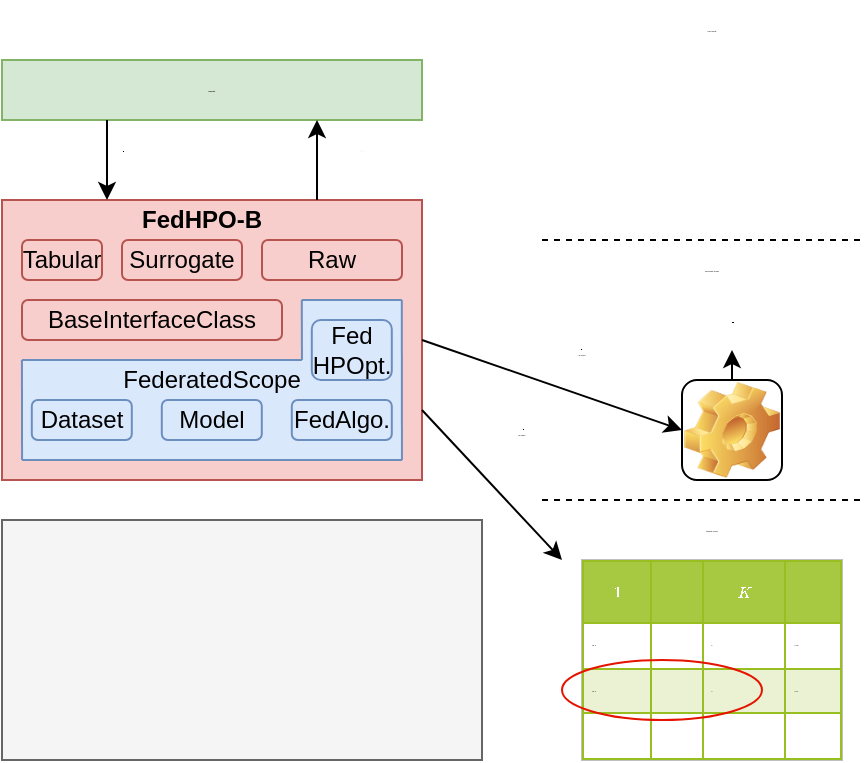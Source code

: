 <mxfile version="19.0.0" type="github">
  <diagram id="iwR6yPItQQJGJg9-1ldd" name="Page-1">
    <mxGraphModel dx="610" dy="350" grid="1" gridSize="10" guides="1" tooltips="1" connect="1" arrows="1" fold="1" page="1" pageScale="1" pageWidth="400" pageHeight="300" math="1" shadow="0">
      <root>
        <mxCell id="0" />
        <mxCell id="1" parent="0" />
        <mxCell id="R90MDmcdATO7kXtSMja6-2" value="" style="rounded=0;whiteSpace=wrap;html=1;fillColor=#f8cecc;strokeColor=#b85450;" vertex="1" parent="1">
          <mxGeometry x="30" y="100" width="210" height="140" as="geometry" />
        </mxCell>
        <mxCell id="R90MDmcdATO7kXtSMja6-3" value="&lt;b&gt;FedHPO-B&lt;/b&gt;" style="text;html=1;strokeColor=none;fillColor=none;align=center;verticalAlign=middle;whiteSpace=wrap;rounded=0;" vertex="1" parent="1">
          <mxGeometry x="95" y="100" width="70" height="20" as="geometry" />
        </mxCell>
        <mxCell id="R90MDmcdATO7kXtSMja6-4" value="Tabular" style="rounded=1;whiteSpace=wrap;html=1;fillColor=#f8cecc;strokeColor=#b85450;" vertex="1" parent="1">
          <mxGeometry x="40" y="120" width="40" height="20" as="geometry" />
        </mxCell>
        <mxCell id="R90MDmcdATO7kXtSMja6-5" value="Surrogate" style="rounded=1;whiteSpace=wrap;html=1;fillColor=#f8cecc;strokeColor=#b85450;" vertex="1" parent="1">
          <mxGeometry x="90" y="120" width="60" height="20" as="geometry" />
        </mxCell>
        <mxCell id="R90MDmcdATO7kXtSMja6-6" value="Raw" style="rounded=1;whiteSpace=wrap;html=1;fillColor=#f8cecc;strokeColor=#b85450;" vertex="1" parent="1">
          <mxGeometry x="160" y="120" width="70" height="20" as="geometry" />
        </mxCell>
        <mxCell id="R90MDmcdATO7kXtSMja6-7" value="BaseInterfaceClass" style="rounded=1;whiteSpace=wrap;html=1;fillColor=#f8cecc;strokeColor=#b85450;" vertex="1" parent="1">
          <mxGeometry x="40" y="150" width="130" height="20" as="geometry" />
        </mxCell>
        <mxCell id="R90MDmcdATO7kXtSMja6-30" value="" style="group" vertex="1" connectable="0" parent="1">
          <mxGeometry x="39.97" y="150" width="190.06" height="80" as="geometry" />
        </mxCell>
        <mxCell id="R90MDmcdATO7kXtSMja6-27" value="" style="rounded=0;whiteSpace=wrap;html=1;fillColor=#dae8fc;strokeColor=none;" vertex="1" parent="R90MDmcdATO7kXtSMja6-30">
          <mxGeometry x="0.06" y="30" width="140" height="50" as="geometry" />
        </mxCell>
        <mxCell id="R90MDmcdATO7kXtSMja6-26" value="" style="rounded=0;whiteSpace=wrap;html=1;fillColor=#dae8fc;strokeColor=none;" vertex="1" parent="R90MDmcdATO7kXtSMja6-30">
          <mxGeometry x="140.06" width="50" height="80" as="geometry" />
        </mxCell>
        <mxCell id="R90MDmcdATO7kXtSMja6-10" value="" style="endArrow=none;html=1;rounded=0;fillColor=#dae8fc;strokeColor=#6c8ebf;" edge="1" parent="R90MDmcdATO7kXtSMja6-30">
          <mxGeometry width="50" height="50" relative="1" as="geometry">
            <mxPoint x="0.06" y="80" as="sourcePoint" />
            <mxPoint x="190.06" y="80" as="targetPoint" />
          </mxGeometry>
        </mxCell>
        <mxCell id="R90MDmcdATO7kXtSMja6-11" value="" style="endArrow=none;html=1;rounded=0;fillColor=#dae8fc;strokeColor=#6c8ebf;exitX=0;exitY=1;exitDx=0;exitDy=0;" edge="1" parent="R90MDmcdATO7kXtSMja6-30" source="R90MDmcdATO7kXtSMja6-27">
          <mxGeometry width="50" height="50" relative="1" as="geometry">
            <mxPoint x="-15" y="80" as="sourcePoint" />
            <mxPoint y="30" as="targetPoint" />
          </mxGeometry>
        </mxCell>
        <mxCell id="R90MDmcdATO7kXtSMja6-12" value="" style="endArrow=none;html=1;rounded=0;fillColor=#dae8fc;strokeColor=#6c8ebf;" edge="1" parent="R90MDmcdATO7kXtSMja6-30">
          <mxGeometry width="50" height="50" relative="1" as="geometry">
            <mxPoint y="30" as="sourcePoint" />
            <mxPoint x="140" y="30" as="targetPoint" />
          </mxGeometry>
        </mxCell>
        <mxCell id="R90MDmcdATO7kXtSMja6-13" value="" style="endArrow=none;html=1;rounded=0;fillColor=#dae8fc;strokeColor=#6c8ebf;" edge="1" parent="R90MDmcdATO7kXtSMja6-30">
          <mxGeometry width="50" height="50" relative="1" as="geometry">
            <mxPoint x="140" y="30" as="sourcePoint" />
            <mxPoint x="139.93" as="targetPoint" />
          </mxGeometry>
        </mxCell>
        <mxCell id="R90MDmcdATO7kXtSMja6-14" value="" style="endArrow=none;html=1;rounded=0;fillColor=#dae8fc;strokeColor=#6c8ebf;" edge="1" parent="R90MDmcdATO7kXtSMja6-30">
          <mxGeometry width="50" height="50" relative="1" as="geometry">
            <mxPoint x="190" y="80" as="sourcePoint" />
            <mxPoint x="189.93" as="targetPoint" />
          </mxGeometry>
        </mxCell>
        <mxCell id="R90MDmcdATO7kXtSMja6-15" value="" style="endArrow=none;html=1;rounded=0;fillColor=#dae8fc;strokeColor=#6c8ebf;" edge="1" parent="R90MDmcdATO7kXtSMja6-30">
          <mxGeometry width="50" height="50" relative="1" as="geometry">
            <mxPoint x="139.93" as="sourcePoint" />
            <mxPoint x="189.93" as="targetPoint" />
          </mxGeometry>
        </mxCell>
        <mxCell id="R90MDmcdATO7kXtSMja6-17" value="FederatedScope" style="text;html=1;strokeColor=none;fillColor=none;align=center;verticalAlign=middle;whiteSpace=wrap;rounded=0;" vertex="1" parent="R90MDmcdATO7kXtSMja6-30">
          <mxGeometry x="49.93" y="30" width="90" height="20" as="geometry" />
        </mxCell>
        <mxCell id="R90MDmcdATO7kXtSMja6-20" value="Dataset" style="rounded=1;whiteSpace=wrap;html=1;fillColor=#dae8fc;strokeColor=#6c8ebf;" vertex="1" parent="R90MDmcdATO7kXtSMja6-30">
          <mxGeometry x="4.93" y="50" width="50" height="20" as="geometry" />
        </mxCell>
        <mxCell id="R90MDmcdATO7kXtSMja6-21" value="Model" style="rounded=1;whiteSpace=wrap;html=1;fillColor=#dae8fc;strokeColor=#6c8ebf;" vertex="1" parent="R90MDmcdATO7kXtSMja6-30">
          <mxGeometry x="69.93" y="50" width="50" height="20" as="geometry" />
        </mxCell>
        <mxCell id="R90MDmcdATO7kXtSMja6-22" value="FedAlgo." style="rounded=1;whiteSpace=wrap;html=1;fillColor=#dae8fc;strokeColor=#6c8ebf;" vertex="1" parent="R90MDmcdATO7kXtSMja6-30">
          <mxGeometry x="134.93" y="50" width="50" height="20" as="geometry" />
        </mxCell>
        <mxCell id="R90MDmcdATO7kXtSMja6-23" value="Fed&lt;br&gt;HPOpt." style="rounded=1;whiteSpace=wrap;html=1;fillColor=#dae8fc;strokeColor=#6c8ebf;" vertex="1" parent="R90MDmcdATO7kXtSMja6-30">
          <mxGeometry x="144.93" y="10" width="40" height="30" as="geometry" />
        </mxCell>
        <mxCell id="R90MDmcdATO7kXtSMja6-31" value="&lt;table border=&quot;1&quot; width=&quot;100%&quot; height=&quot;100%&quot; cellpadding=&quot;4&quot; style=&quot;width: 100%; height: 100%; border-collapse: collapse; font-size: 1px;&quot;&gt;&lt;tbody style=&quot;font-size: 1px;&quot;&gt;&lt;tr style=&quot;background-color: rgb(167, 201, 66); color: rgb(255, 255, 255); border: 1px solid rgb(152, 191, 33); font-size: 1px;&quot;&gt;&lt;th align=&quot;left&quot; style=&quot;font-size: 1px;&quot;&gt;$$\Lambda_1$$&lt;/th&gt;&lt;th align=&quot;left&quot; style=&quot;font-size: 1px;&quot;&gt;$$\cdots$$&lt;/th&gt;&lt;td&gt;$$\Lambda_K$$&lt;/td&gt;&lt;th align=&quot;left&quot; style=&quot;font-size: 1px;&quot;&gt;$$f(\lambda)$$&lt;/th&gt;&lt;/tr&gt;&lt;tr style=&quot;border: 1px solid rgb(152, 191, 33); font-size: 1px;&quot;&gt;&lt;td style=&quot;font-size: 1px;&quot;&gt;1e-3&lt;/td&gt;&lt;td style=&quot;font-size: 1px;&quot;&gt;$$\cdots$$&lt;/td&gt;&lt;td&gt;2&lt;/td&gt;&lt;td style=&quot;font-size: 1px;&quot;&gt;0.09&lt;/td&gt;&lt;/tr&gt;&lt;tr style=&quot;background-color: rgb(234, 242, 211); border: 1px solid rgb(152, 191, 33); font-size: 1px;&quot;&gt;&lt;td style=&quot;font-size: 1px;&quot;&gt;1e-2&lt;/td&gt;&lt;td style=&quot;font-size: 1px;&quot;&gt;$$\cdots$$&lt;/td&gt;&lt;td&gt;4&lt;/td&gt;&lt;td style=&quot;font-size: 1px;&quot;&gt;0.11&lt;/td&gt;&lt;/tr&gt;&lt;tr style=&quot;border: 1px solid rgb(152, 191, 33); font-size: 1px;&quot;&gt;&lt;td style=&quot;font-size: 1px;&quot;&gt;$$\cdots$$&lt;/td&gt;&lt;td style=&quot;font-size: 1px;&quot;&gt;$$\cdots$$&lt;/td&gt;&lt;td&gt;$$\cdots$$&lt;/td&gt;&lt;td style=&quot;font-size: 1px;&quot;&gt;$$\cdots$$&lt;/td&gt;&lt;/tr&gt;&lt;/tbody&gt;&lt;/table&gt;" style="text;html=1;strokeColor=#c0c0c0;fillColor=#ffffff;overflow=fill;rounded=0;fontSize=1;" vertex="1" parent="1">
          <mxGeometry x="320" y="280" width="130" height="100" as="geometry" />
        </mxCell>
        <mxCell id="R90MDmcdATO7kXtSMja6-33" value="" style="icon;html=1;image=img/clipart/Gear_128x128.png;fontSize=1;fillColor=none;gradientColor=none;" vertex="1" parent="1">
          <mxGeometry x="370" y="190" width="50" height="50" as="geometry" />
        </mxCell>
        <mxCell id="R90MDmcdATO7kXtSMja6-36" value="" style="endArrow=none;dashed=1;html=1;rounded=0;fontSize=1;" edge="1" parent="1">
          <mxGeometry width="50" height="50" relative="1" as="geometry">
            <mxPoint x="300" y="250" as="sourcePoint" />
            <mxPoint x="460" y="250" as="targetPoint" />
          </mxGeometry>
        </mxCell>
        <mxCell id="R90MDmcdATO7kXtSMja6-37" value="tabular mode" style="text;html=1;strokeColor=none;fillColor=none;align=center;verticalAlign=middle;whiteSpace=wrap;rounded=0;fontSize=1;" vertex="1" parent="1">
          <mxGeometry x="340" y="250" width="90" height="30" as="geometry" />
        </mxCell>
        <mxCell id="R90MDmcdATO7kXtSMja6-38" value="" style="endArrow=classic;html=1;rounded=0;fontSize=1;exitX=1;exitY=0.75;exitDx=0;exitDy=0;" edge="1" parent="1" source="R90MDmcdATO7kXtSMja6-2">
          <mxGeometry width="50" height="50" relative="1" as="geometry">
            <mxPoint x="250" y="260" as="sourcePoint" />
            <mxPoint x="310" y="280" as="targetPoint" />
          </mxGeometry>
        </mxCell>
        <mxCell id="R90MDmcdATO7kXtSMja6-39" value="$$\lambda$$ as query" style="text;html=1;strokeColor=none;fillColor=none;align=center;verticalAlign=middle;whiteSpace=wrap;rounded=0;fontSize=1;" vertex="1" parent="1">
          <mxGeometry x="260" y="200" width="60" height="30" as="geometry" />
        </mxCell>
        <mxCell id="R90MDmcdATO7kXtSMja6-40" value="" style="endArrow=classic;html=1;rounded=0;fontSize=1;exitX=1;exitY=0.5;exitDx=0;exitDy=0;entryX=0;entryY=0.5;entryDx=0;entryDy=0;" edge="1" parent="1" source="R90MDmcdATO7kXtSMja6-2" target="R90MDmcdATO7kXtSMja6-33">
          <mxGeometry width="50" height="50" relative="1" as="geometry">
            <mxPoint x="310" y="140" as="sourcePoint" />
            <mxPoint x="360" y="90" as="targetPoint" />
          </mxGeometry>
        </mxCell>
        <mxCell id="R90MDmcdATO7kXtSMja6-41" value="" style="endArrow=none;dashed=1;html=1;rounded=0;fontSize=1;" edge="1" parent="1">
          <mxGeometry width="50" height="50" relative="1" as="geometry">
            <mxPoint x="300" y="120" as="sourcePoint" />
            <mxPoint x="460" y="120" as="targetPoint" />
          </mxGeometry>
        </mxCell>
        <mxCell id="R90MDmcdATO7kXtSMja6-42" value="$$\lambda$$ as input" style="text;html=1;strokeColor=none;fillColor=none;align=center;verticalAlign=middle;whiteSpace=wrap;rounded=0;fontSize=1;" vertex="1" parent="1">
          <mxGeometry x="290" y="160" width="60" height="30" as="geometry" />
        </mxCell>
        <mxCell id="R90MDmcdATO7kXtSMja6-43" value="$$\hat{f}(\lambda)$$" style="text;html=1;strokeColor=none;fillColor=none;align=center;verticalAlign=middle;whiteSpace=wrap;rounded=0;fontSize=1;" vertex="1" parent="1">
          <mxGeometry x="365" y="145" width="60" height="30" as="geometry" />
        </mxCell>
        <mxCell id="R90MDmcdATO7kXtSMja6-44" value="" style="endArrow=classic;html=1;rounded=0;fontSize=1;exitX=0.5;exitY=0;exitDx=0;exitDy=0;entryX=0.5;entryY=1;entryDx=0;entryDy=0;" edge="1" parent="1" source="R90MDmcdATO7kXtSMja6-33" target="R90MDmcdATO7kXtSMja6-43">
          <mxGeometry width="50" height="50" relative="1" as="geometry">
            <mxPoint x="490" y="200" as="sourcePoint" />
            <mxPoint x="540" y="150" as="targetPoint" />
          </mxGeometry>
        </mxCell>
        <mxCell id="R90MDmcdATO7kXtSMja6-45" value="surrogate mode" style="text;html=1;strokeColor=none;fillColor=none;align=center;verticalAlign=middle;whiteSpace=wrap;rounded=0;fontSize=1;" vertex="1" parent="1">
          <mxGeometry x="340" y="120" width="90" height="30" as="geometry" />
        </mxCell>
        <mxCell id="R90MDmcdATO7kXtSMja6-46" value="&lt;b&gt;HPOpt.&lt;/b&gt;" style="rounded=0;whiteSpace=wrap;html=1;fontSize=1;fillColor=#d5e8d4;strokeColor=#82b366;" vertex="1" parent="1">
          <mxGeometry x="30" y="30" width="210" height="30" as="geometry" />
        </mxCell>
        <mxCell id="R90MDmcdATO7kXtSMja6-47" value="raw mode" style="text;html=1;strokeColor=none;fillColor=none;align=center;verticalAlign=middle;whiteSpace=wrap;rounded=0;fontSize=1;" vertex="1" parent="1">
          <mxGeometry x="340" width="90" height="30" as="geometry" />
        </mxCell>
        <mxCell id="R90MDmcdATO7kXtSMja6-48" value="" style="endArrow=classic;html=1;rounded=0;fontSize=1;exitX=0.25;exitY=1;exitDx=0;exitDy=0;entryX=0.25;entryY=0;entryDx=0;entryDy=0;" edge="1" parent="1" source="R90MDmcdATO7kXtSMja6-46" target="R90MDmcdATO7kXtSMja6-2">
          <mxGeometry width="50" height="50" relative="1" as="geometry">
            <mxPoint x="200" y="70" as="sourcePoint" />
            <mxPoint x="250" y="20" as="targetPoint" />
          </mxGeometry>
        </mxCell>
        <mxCell id="R90MDmcdATO7kXtSMja6-49" value="" style="endArrow=classic;html=1;rounded=0;fontSize=1;entryX=0.75;entryY=1;entryDx=0;entryDy=0;exitX=0.75;exitY=0;exitDx=0;exitDy=0;" edge="1" parent="1" source="R90MDmcdATO7kXtSMja6-2" target="R90MDmcdATO7kXtSMja6-46">
          <mxGeometry width="50" height="50" relative="1" as="geometry">
            <mxPoint x="210" y="80" as="sourcePoint" />
            <mxPoint x="250" y="60" as="targetPoint" />
          </mxGeometry>
        </mxCell>
        <mxCell id="R90MDmcdATO7kXtSMja6-50" value="$$\lambda$$" style="text;html=1;strokeColor=none;fillColor=none;align=center;verticalAlign=middle;whiteSpace=wrap;rounded=0;fontSize=1;" vertex="1" parent="1">
          <mxGeometry x="60" y="60" width="60" height="30" as="geometry" />
        </mxCell>
        <mxCell id="R90MDmcdATO7kXtSMja6-51" value="$$f(\lambda)$$" style="text;html=1;strokeColor=none;fillColor=none;align=center;verticalAlign=middle;whiteSpace=wrap;rounded=0;fontSize=1;" vertex="1" parent="1">
          <mxGeometry x="180" y="60" width="60" height="30" as="geometry" />
        </mxCell>
        <mxCell id="R90MDmcdATO7kXtSMja6-52" value="" style="ellipse;whiteSpace=wrap;html=1;fontSize=1;fillColor=none;gradientColor=none;strokeColor=#E51400;" vertex="1" parent="1">
          <mxGeometry x="310" y="330" width="100" height="30" as="geometry" />
        </mxCell>
        <mxCell id="R90MDmcdATO7kXtSMja6-53" value="" style="rounded=0;whiteSpace=wrap;html=1;fontSize=1;strokeColor=#666666;fillColor=#f5f5f5;fontColor=#333333;" vertex="1" parent="1">
          <mxGeometry x="30" y="260" width="240" height="120" as="geometry" />
        </mxCell>
      </root>
    </mxGraphModel>
  </diagram>
</mxfile>
